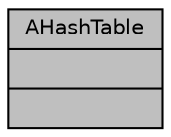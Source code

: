 digraph "AHashTable"
{
 // LATEX_PDF_SIZE
  bgcolor="transparent";
  edge [fontname="Helvetica",fontsize="10",labelfontname="Helvetica",labelfontsize="10"];
  node [fontname="Helvetica",fontsize="10",shape=record];
  Node1 [label="{AHashTable\n||}",height=0.2,width=0.4,color="black", fillcolor="grey75", style="filled", fontcolor="black",tooltip=" "];
}
